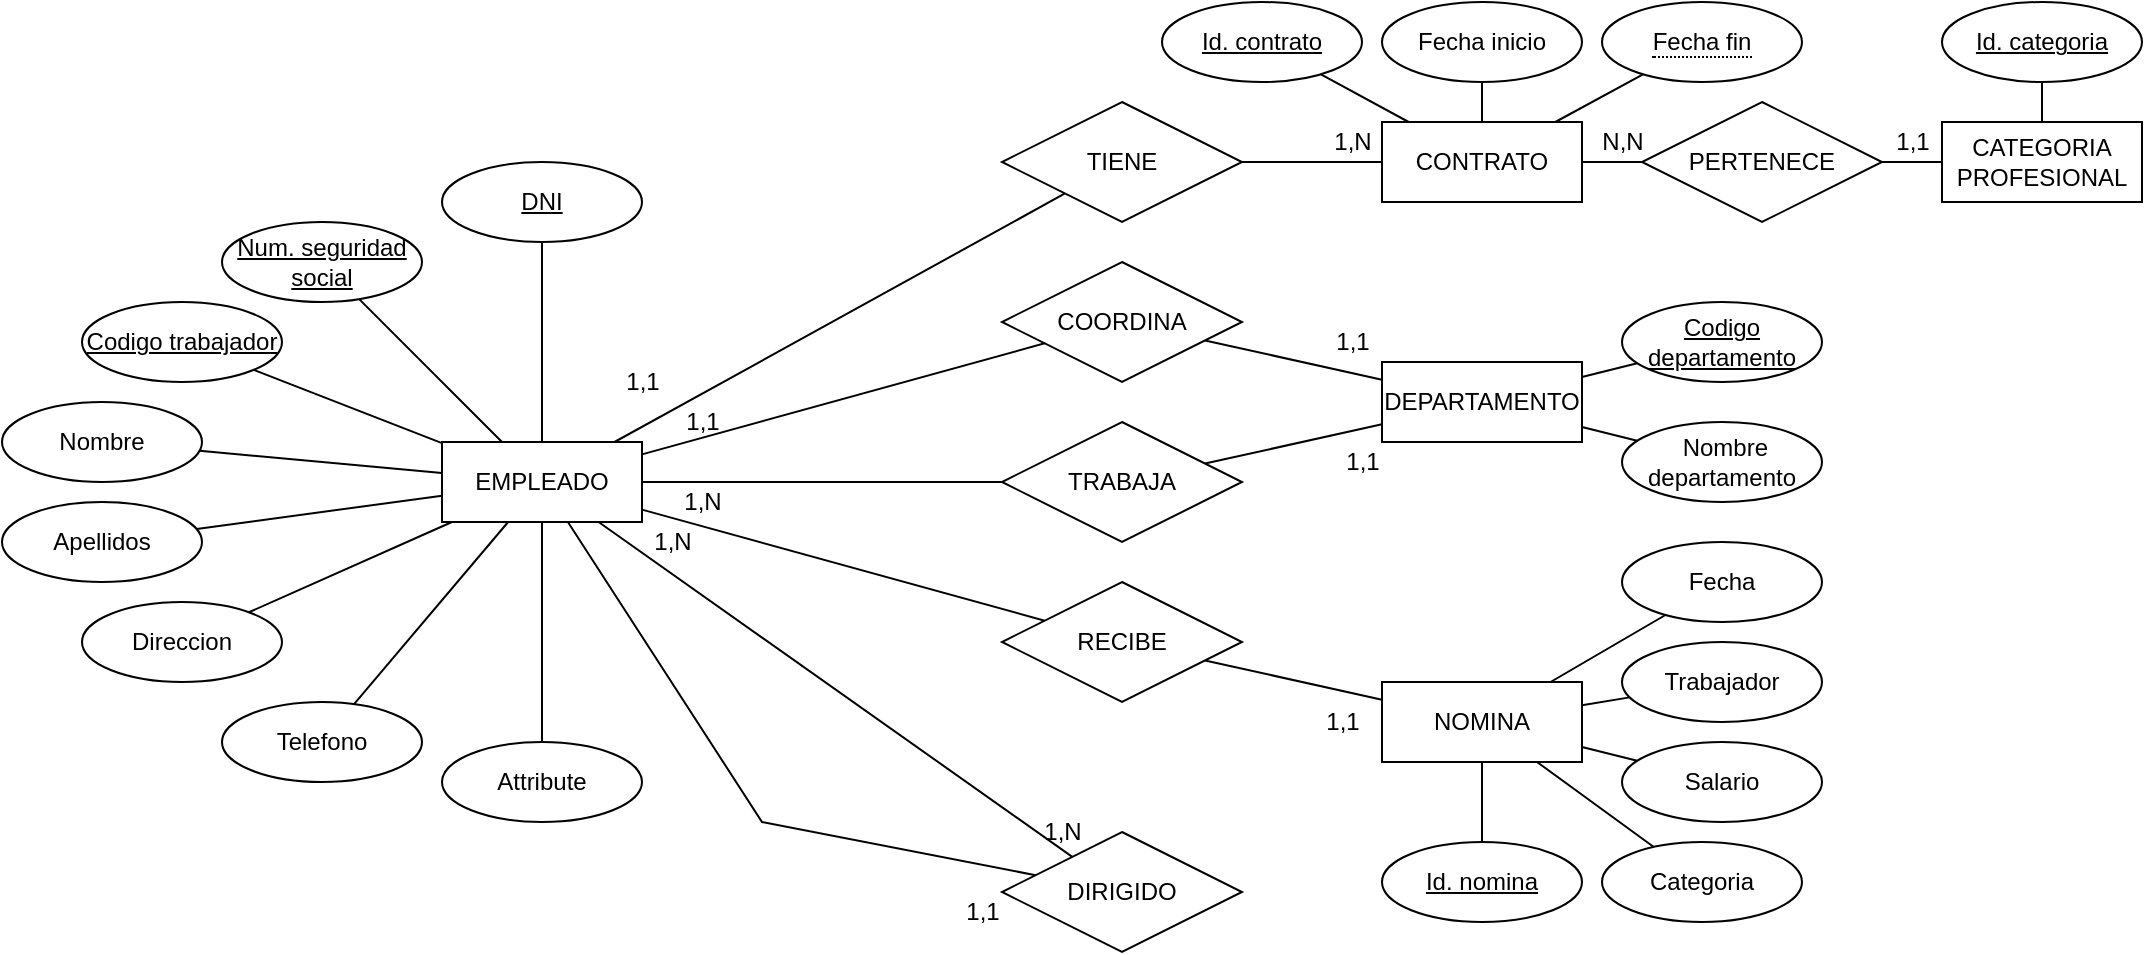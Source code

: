 <mxfile version="16.5.1" type="device"><diagram id="R2lEEEUBdFMjLlhIrx00" name="Page-1"><mxGraphModel dx="1958" dy="553" grid="1" gridSize="10" guides="1" tooltips="1" connect="1" arrows="1" fold="1" page="1" pageScale="1" pageWidth="850" pageHeight="1100" math="0" shadow="0" extFonts="Permanent Marker^https://fonts.googleapis.com/css?family=Permanent+Marker"><root><mxCell id="0"/><mxCell id="1" parent="0"/><mxCell id="-3U10sRxx3t83GBkW1ce-1" value="EMPLEADO" style="whiteSpace=wrap;html=1;align=center;" vertex="1" parent="1"><mxGeometry x="110" y="440" width="100" height="40" as="geometry"/></mxCell><mxCell id="-3U10sRxx3t83GBkW1ce-2" value="NOMINA" style="whiteSpace=wrap;html=1;align=center;" vertex="1" parent="1"><mxGeometry x="580" y="560" width="100" height="40" as="geometry"/></mxCell><mxCell id="-3U10sRxx3t83GBkW1ce-3" value="&lt;u&gt;Num. seguridad social&lt;/u&gt;" style="ellipse;whiteSpace=wrap;html=1;align=center;" vertex="1" parent="1"><mxGeometry y="330" width="100" height="40" as="geometry"/></mxCell><mxCell id="-3U10sRxx3t83GBkW1ce-4" value="&lt;u&gt;DNI&lt;/u&gt;" style="ellipse;whiteSpace=wrap;html=1;align=center;" vertex="1" parent="1"><mxGeometry x="110" y="300" width="100" height="40" as="geometry"/></mxCell><mxCell id="-3U10sRxx3t83GBkW1ce-5" value="&lt;u&gt;Codigo trabajador&lt;/u&gt;" style="ellipse;whiteSpace=wrap;html=1;align=center;" vertex="1" parent="1"><mxGeometry x="-70" y="370" width="100" height="40" as="geometry"/></mxCell><mxCell id="-3U10sRxx3t83GBkW1ce-6" value="Direccion" style="ellipse;whiteSpace=wrap;html=1;align=center;" vertex="1" parent="1"><mxGeometry x="-70" y="520" width="100" height="40" as="geometry"/></mxCell><mxCell id="-3U10sRxx3t83GBkW1ce-7" value="Nombre" style="ellipse;whiteSpace=wrap;html=1;align=center;" vertex="1" parent="1"><mxGeometry x="-110" y="420" width="100" height="40" as="geometry"/></mxCell><mxCell id="-3U10sRxx3t83GBkW1ce-8" value="Attribute" style="ellipse;whiteSpace=wrap;html=1;align=center;" vertex="1" parent="1"><mxGeometry x="110" y="590" width="100" height="40" as="geometry"/></mxCell><mxCell id="-3U10sRxx3t83GBkW1ce-9" value="Telefono" style="ellipse;whiteSpace=wrap;html=1;align=center;" vertex="1" parent="1"><mxGeometry y="570" width="100" height="40" as="geometry"/></mxCell><mxCell id="-3U10sRxx3t83GBkW1ce-10" value="Apellidos" style="ellipse;whiteSpace=wrap;html=1;align=center;" vertex="1" parent="1"><mxGeometry x="-110" y="470" width="100" height="40" as="geometry"/></mxCell><mxCell id="-3U10sRxx3t83GBkW1ce-11" value="" style="endArrow=none;html=1;rounded=0;" edge="1" parent="1" source="-3U10sRxx3t83GBkW1ce-4" target="-3U10sRxx3t83GBkW1ce-1"><mxGeometry relative="1" as="geometry"><mxPoint x="300" y="580" as="sourcePoint"/><mxPoint x="460" y="580" as="targetPoint"/></mxGeometry></mxCell><mxCell id="-3U10sRxx3t83GBkW1ce-13" value="" style="endArrow=none;html=1;rounded=0;" edge="1" parent="1" source="-3U10sRxx3t83GBkW1ce-8" target="-3U10sRxx3t83GBkW1ce-1"><mxGeometry relative="1" as="geometry"><mxPoint x="170" y="350" as="sourcePoint"/><mxPoint x="170" y="450" as="targetPoint"/></mxGeometry></mxCell><mxCell id="-3U10sRxx3t83GBkW1ce-14" value="" style="endArrow=none;html=1;rounded=0;" edge="1" parent="1" source="-3U10sRxx3t83GBkW1ce-3" target="-3U10sRxx3t83GBkW1ce-1"><mxGeometry relative="1" as="geometry"><mxPoint x="180" y="360" as="sourcePoint"/><mxPoint x="180" y="460" as="targetPoint"/></mxGeometry></mxCell><mxCell id="-3U10sRxx3t83GBkW1ce-15" value="" style="endArrow=none;html=1;rounded=0;" edge="1" parent="1" source="-3U10sRxx3t83GBkW1ce-5" target="-3U10sRxx3t83GBkW1ce-1"><mxGeometry relative="1" as="geometry"><mxPoint x="190" y="370" as="sourcePoint"/><mxPoint x="140" y="470" as="targetPoint"/></mxGeometry></mxCell><mxCell id="-3U10sRxx3t83GBkW1ce-16" value="" style="endArrow=none;html=1;rounded=0;" edge="1" parent="1" source="-3U10sRxx3t83GBkW1ce-1" target="-3U10sRxx3t83GBkW1ce-7"><mxGeometry relative="1" as="geometry"><mxPoint x="200" y="380" as="sourcePoint"/><mxPoint x="200" y="480" as="targetPoint"/></mxGeometry></mxCell><mxCell id="-3U10sRxx3t83GBkW1ce-17" value="" style="endArrow=none;html=1;rounded=0;" edge="1" parent="1" source="-3U10sRxx3t83GBkW1ce-1" target="-3U10sRxx3t83GBkW1ce-10"><mxGeometry relative="1" as="geometry"><mxPoint x="120" y="465.455" as="sourcePoint"/><mxPoint x="-1.243" y="454.432" as="targetPoint"/></mxGeometry></mxCell><mxCell id="-3U10sRxx3t83GBkW1ce-18" value="" style="endArrow=none;html=1;rounded=0;" edge="1" parent="1" source="-3U10sRxx3t83GBkW1ce-1" target="-3U10sRxx3t83GBkW1ce-6"><mxGeometry relative="1" as="geometry"><mxPoint x="130" y="475.455" as="sourcePoint"/><mxPoint x="8.757" y="464.432" as="targetPoint"/></mxGeometry></mxCell><mxCell id="-3U10sRxx3t83GBkW1ce-19" value="" style="endArrow=none;html=1;rounded=0;" edge="1" parent="1" source="-3U10sRxx3t83GBkW1ce-1" target="-3U10sRxx3t83GBkW1ce-9"><mxGeometry relative="1" as="geometry"><mxPoint x="140" y="485.455" as="sourcePoint"/><mxPoint x="18.757" y="474.432" as="targetPoint"/></mxGeometry></mxCell><mxCell id="-3U10sRxx3t83GBkW1ce-20" value="DEPARTAMENTO" style="whiteSpace=wrap;html=1;align=center;" vertex="1" parent="1"><mxGeometry x="580" y="400" width="100" height="40" as="geometry"/></mxCell><mxCell id="-3U10sRxx3t83GBkW1ce-21" value="COORDINA" style="shape=rhombus;perimeter=rhombusPerimeter;whiteSpace=wrap;html=1;align=center;" vertex="1" parent="1"><mxGeometry x="390" y="350" width="120" height="60" as="geometry"/></mxCell><mxCell id="-3U10sRxx3t83GBkW1ce-22" value="" style="endArrow=none;html=1;rounded=0;" edge="1" parent="1" source="-3U10sRxx3t83GBkW1ce-1" target="-3U10sRxx3t83GBkW1ce-21"><mxGeometry relative="1" as="geometry"><mxPoint x="300" y="580" as="sourcePoint"/><mxPoint x="460" y="580" as="targetPoint"/></mxGeometry></mxCell><mxCell id="-3U10sRxx3t83GBkW1ce-23" value="" style="endArrow=none;html=1;rounded=0;" edge="1" parent="1" source="-3U10sRxx3t83GBkW1ce-20" target="-3U10sRxx3t83GBkW1ce-21"><mxGeometry relative="1" as="geometry"><mxPoint x="330" y="430" as="sourcePoint"/><mxPoint x="400" y="430" as="targetPoint"/></mxGeometry></mxCell><mxCell id="-3U10sRxx3t83GBkW1ce-24" value="" style="endArrow=none;html=1;rounded=0;" edge="1" parent="1" source="-3U10sRxx3t83GBkW1ce-26" target="-3U10sRxx3t83GBkW1ce-1"><mxGeometry relative="1" as="geometry"><mxPoint x="230" y="480" as="sourcePoint"/><mxPoint x="300" y="480" as="targetPoint"/></mxGeometry></mxCell><mxCell id="-3U10sRxx3t83GBkW1ce-26" value="RECIBE" style="shape=rhombus;perimeter=rhombusPerimeter;whiteSpace=wrap;html=1;align=center;" vertex="1" parent="1"><mxGeometry x="390" y="510" width="120" height="60" as="geometry"/></mxCell><mxCell id="-3U10sRxx3t83GBkW1ce-27" value="" style="endArrow=none;html=1;rounded=0;" edge="1" parent="1" source="-3U10sRxx3t83GBkW1ce-2" target="-3U10sRxx3t83GBkW1ce-26"><mxGeometry relative="1" as="geometry"><mxPoint x="590" y="430" as="sourcePoint"/><mxPoint x="520" y="430" as="targetPoint"/></mxGeometry></mxCell><mxCell id="-3U10sRxx3t83GBkW1ce-28" value="TRABAJA" style="shape=rhombus;perimeter=rhombusPerimeter;whiteSpace=wrap;html=1;align=center;" vertex="1" parent="1"><mxGeometry x="390" y="430" width="120" height="60" as="geometry"/></mxCell><mxCell id="-3U10sRxx3t83GBkW1ce-29" value="" style="endArrow=none;html=1;rounded=0;" edge="1" parent="1" source="-3U10sRxx3t83GBkW1ce-20" target="-3U10sRxx3t83GBkW1ce-28"><mxGeometry relative="1" as="geometry"><mxPoint x="590" y="413.333" as="sourcePoint"/><mxPoint x="496" y="382" as="targetPoint"/></mxGeometry></mxCell><mxCell id="-3U10sRxx3t83GBkW1ce-30" value="" style="endArrow=none;html=1;rounded=0;" edge="1" parent="1" source="-3U10sRxx3t83GBkW1ce-28" target="-3U10sRxx3t83GBkW1ce-1"><mxGeometry relative="1" as="geometry"><mxPoint x="490" y="463.333" as="sourcePoint"/><mxPoint x="396" y="432" as="targetPoint"/></mxGeometry></mxCell><mxCell id="-3U10sRxx3t83GBkW1ce-31" value="DIRIGIDO" style="shape=rhombus;perimeter=rhombusPerimeter;whiteSpace=wrap;html=1;align=center;" vertex="1" parent="1"><mxGeometry x="390" y="635" width="120" height="60" as="geometry"/></mxCell><mxCell id="-3U10sRxx3t83GBkW1ce-32" value="&lt;u&gt;Codigo departamento&lt;/u&gt;" style="ellipse;whiteSpace=wrap;html=1;align=center;" vertex="1" parent="1"><mxGeometry x="700" y="370" width="100" height="40" as="geometry"/></mxCell><mxCell id="-3U10sRxx3t83GBkW1ce-33" value="&amp;nbsp;Nombre departamento" style="ellipse;whiteSpace=wrap;html=1;align=center;" vertex="1" parent="1"><mxGeometry x="700" y="430" width="100" height="40" as="geometry"/></mxCell><mxCell id="-3U10sRxx3t83GBkW1ce-34" value="" style="endArrow=none;html=1;rounded=0;" edge="1" parent="1" source="-3U10sRxx3t83GBkW1ce-31" target="-3U10sRxx3t83GBkW1ce-1"><mxGeometry relative="1" as="geometry"><mxPoint x="517.455" y="541.273" as="sourcePoint"/><mxPoint x="220" y="480.256" as="targetPoint"/></mxGeometry></mxCell><mxCell id="-3U10sRxx3t83GBkW1ce-35" value="" style="endArrow=none;html=1;rounded=0;" edge="1" parent="1" source="-3U10sRxx3t83GBkW1ce-31" target="-3U10sRxx3t83GBkW1ce-1"><mxGeometry relative="1" as="geometry"><mxPoint x="530" y="640" as="sourcePoint"/><mxPoint x="230" y="490.256" as="targetPoint"/><Array as="points"><mxPoint x="270" y="630"/></Array></mxGeometry></mxCell><mxCell id="-3U10sRxx3t83GBkW1ce-36" value="TIENE" style="shape=rhombus;perimeter=rhombusPerimeter;whiteSpace=wrap;html=1;align=center;" vertex="1" parent="1"><mxGeometry x="390" y="270" width="120" height="60" as="geometry"/></mxCell><mxCell id="-3U10sRxx3t83GBkW1ce-37" value="" style="endArrow=none;html=1;rounded=0;" edge="1" parent="1" source="-3U10sRxx3t83GBkW1ce-1" target="-3U10sRxx3t83GBkW1ce-36"><mxGeometry relative="1" as="geometry"><mxPoint x="220" y="459.744" as="sourcePoint"/><mxPoint x="517.455" y="398.727" as="targetPoint"/></mxGeometry></mxCell><mxCell id="-3U10sRxx3t83GBkW1ce-39" value="CONTRATO" style="whiteSpace=wrap;html=1;align=center;" vertex="1" parent="1"><mxGeometry x="580" y="280" width="100" height="40" as="geometry"/></mxCell><mxCell id="-3U10sRxx3t83GBkW1ce-40" value="Fecha inicio" style="ellipse;whiteSpace=wrap;html=1;align=center;" vertex="1" parent="1"><mxGeometry x="580" y="220" width="100" height="40" as="geometry"/></mxCell><mxCell id="-3U10sRxx3t83GBkW1ce-43" value="&lt;span style=&quot;border-bottom: 1px dotted&quot;&gt;Fecha fin&lt;/span&gt;" style="ellipse;whiteSpace=wrap;html=1;align=center;" vertex="1" parent="1"><mxGeometry x="690" y="220" width="100" height="40" as="geometry"/></mxCell><mxCell id="-3U10sRxx3t83GBkW1ce-44" value="Fecha" style="ellipse;whiteSpace=wrap;html=1;align=center;" vertex="1" parent="1"><mxGeometry x="700" y="490" width="100" height="40" as="geometry"/></mxCell><mxCell id="-3U10sRxx3t83GBkW1ce-45" value="Categoria" style="ellipse;whiteSpace=wrap;html=1;align=center;" vertex="1" parent="1"><mxGeometry x="690" y="640" width="100" height="40" as="geometry"/></mxCell><mxCell id="-3U10sRxx3t83GBkW1ce-46" value="Trabajador" style="ellipse;whiteSpace=wrap;html=1;align=center;" vertex="1" parent="1"><mxGeometry x="700" y="540" width="100" height="40" as="geometry"/></mxCell><mxCell id="-3U10sRxx3t83GBkW1ce-47" value="Salario" style="ellipse;whiteSpace=wrap;html=1;align=center;" vertex="1" parent="1"><mxGeometry x="700" y="590" width="100" height="40" as="geometry"/></mxCell><mxCell id="-3U10sRxx3t83GBkW1ce-48" value="CATEGORIA PROFESIONAL" style="whiteSpace=wrap;html=1;align=center;" vertex="1" parent="1"><mxGeometry x="860" y="280" width="100" height="40" as="geometry"/></mxCell><mxCell id="-3U10sRxx3t83GBkW1ce-49" value="PERTENECE" style="shape=rhombus;perimeter=rhombusPerimeter;whiteSpace=wrap;html=1;align=center;" vertex="1" parent="1"><mxGeometry x="710" y="270" width="120" height="60" as="geometry"/></mxCell><mxCell id="-3U10sRxx3t83GBkW1ce-50" value="&lt;u&gt;Id. contrato&lt;/u&gt;" style="ellipse;whiteSpace=wrap;html=1;align=center;" vertex="1" parent="1"><mxGeometry x="470" y="220" width="100" height="40" as="geometry"/></mxCell><mxCell id="-3U10sRxx3t83GBkW1ce-51" value="&lt;u&gt;Id. categoria&lt;/u&gt;" style="ellipse;whiteSpace=wrap;html=1;align=center;" vertex="1" parent="1"><mxGeometry x="860" y="220" width="100" height="40" as="geometry"/></mxCell><mxCell id="-3U10sRxx3t83GBkW1ce-52" value="" style="endArrow=none;html=1;rounded=0;" edge="1" parent="1" source="-3U10sRxx3t83GBkW1ce-2" target="-3U10sRxx3t83GBkW1ce-45"><mxGeometry relative="1" as="geometry"><mxPoint x="590" y="578.889" as="sourcePoint"/><mxPoint x="501.538" y="559.231" as="targetPoint"/></mxGeometry></mxCell><mxCell id="-3U10sRxx3t83GBkW1ce-53" value="" style="endArrow=none;html=1;rounded=0;" edge="1" parent="1" source="-3U10sRxx3t83GBkW1ce-2" target="-3U10sRxx3t83GBkW1ce-47"><mxGeometry relative="1" as="geometry"><mxPoint x="600" y="588.889" as="sourcePoint"/><mxPoint x="511.538" y="569.231" as="targetPoint"/></mxGeometry></mxCell><mxCell id="-3U10sRxx3t83GBkW1ce-54" value="" style="endArrow=none;html=1;rounded=0;" edge="1" parent="1" source="-3U10sRxx3t83GBkW1ce-2" target="-3U10sRxx3t83GBkW1ce-46"><mxGeometry relative="1" as="geometry"><mxPoint x="610" y="598.889" as="sourcePoint"/><mxPoint x="521.538" y="579.231" as="targetPoint"/></mxGeometry></mxCell><mxCell id="-3U10sRxx3t83GBkW1ce-55" value="" style="endArrow=none;html=1;rounded=0;" edge="1" parent="1" source="-3U10sRxx3t83GBkW1ce-2" target="-3U10sRxx3t83GBkW1ce-44"><mxGeometry relative="1" as="geometry"><mxPoint x="620" y="608.889" as="sourcePoint"/><mxPoint x="531.538" y="589.231" as="targetPoint"/></mxGeometry></mxCell><mxCell id="-3U10sRxx3t83GBkW1ce-56" value="" style="endArrow=none;html=1;rounded=0;" edge="1" parent="1" source="-3U10sRxx3t83GBkW1ce-33" target="-3U10sRxx3t83GBkW1ce-20"><mxGeometry relative="1" as="geometry"><mxPoint x="630" y="618.889" as="sourcePoint"/><mxPoint x="541.538" y="599.231" as="targetPoint"/></mxGeometry></mxCell><mxCell id="-3U10sRxx3t83GBkW1ce-57" value="" style="endArrow=none;html=1;rounded=0;" edge="1" parent="1" source="-3U10sRxx3t83GBkW1ce-32" target="-3U10sRxx3t83GBkW1ce-20"><mxGeometry relative="1" as="geometry"><mxPoint x="640" y="628.889" as="sourcePoint"/><mxPoint x="551.538" y="609.231" as="targetPoint"/></mxGeometry></mxCell><mxCell id="-3U10sRxx3t83GBkW1ce-58" value="" style="endArrow=none;html=1;rounded=0;" edge="1" parent="1" source="-3U10sRxx3t83GBkW1ce-36" target="-3U10sRxx3t83GBkW1ce-39"><mxGeometry relative="1" as="geometry"><mxPoint x="650" y="638.889" as="sourcePoint"/><mxPoint x="561.538" y="619.231" as="targetPoint"/></mxGeometry></mxCell><mxCell id="-3U10sRxx3t83GBkW1ce-59" value="" style="endArrow=none;html=1;rounded=0;" edge="1" parent="1" source="-3U10sRxx3t83GBkW1ce-49" target="-3U10sRxx3t83GBkW1ce-39"><mxGeometry relative="1" as="geometry"><mxPoint x="520" y="310" as="sourcePoint"/><mxPoint x="590" y="310" as="targetPoint"/></mxGeometry></mxCell><mxCell id="-3U10sRxx3t83GBkW1ce-61" value="" style="endArrow=none;html=1;rounded=0;" edge="1" parent="1" source="-3U10sRxx3t83GBkW1ce-39" target="-3U10sRxx3t83GBkW1ce-40"><mxGeometry relative="1" as="geometry"><mxPoint x="540" y="330" as="sourcePoint"/><mxPoint x="610" y="330" as="targetPoint"/></mxGeometry></mxCell><mxCell id="-3U10sRxx3t83GBkW1ce-62" value="" style="endArrow=none;html=1;rounded=0;" edge="1" parent="1" source="-3U10sRxx3t83GBkW1ce-43" target="-3U10sRxx3t83GBkW1ce-39"><mxGeometry relative="1" as="geometry"><mxPoint x="550" y="340" as="sourcePoint"/><mxPoint x="620" y="340" as="targetPoint"/></mxGeometry></mxCell><mxCell id="-3U10sRxx3t83GBkW1ce-64" value="" style="endArrow=none;html=1;rounded=0;" edge="1" parent="1" source="-3U10sRxx3t83GBkW1ce-50" target="-3U10sRxx3t83GBkW1ce-39"><mxGeometry relative="1" as="geometry"><mxPoint x="560" y="350" as="sourcePoint"/><mxPoint x="630" y="350" as="targetPoint"/></mxGeometry></mxCell><mxCell id="-3U10sRxx3t83GBkW1ce-65" value="" style="endArrow=none;html=1;rounded=0;" edge="1" parent="1" source="-3U10sRxx3t83GBkW1ce-48" target="-3U10sRxx3t83GBkW1ce-51"><mxGeometry relative="1" as="geometry"><mxPoint x="570" y="360" as="sourcePoint"/><mxPoint x="640" y="360" as="targetPoint"/></mxGeometry></mxCell><mxCell id="-3U10sRxx3t83GBkW1ce-66" value="1,N" style="text;html=1;align=center;verticalAlign=middle;resizable=0;points=[];autosize=1;strokeColor=none;fillColor=none;" vertex="1" parent="1"><mxGeometry x="405" y="625" width="30" height="20" as="geometry"/></mxCell><mxCell id="-3U10sRxx3t83GBkW1ce-67" value="1,1" style="text;html=1;align=center;verticalAlign=middle;resizable=0;points=[];autosize=1;strokeColor=none;fillColor=none;" vertex="1" parent="1"><mxGeometry x="365" y="665" width="30" height="20" as="geometry"/></mxCell><mxCell id="-3U10sRxx3t83GBkW1ce-68" value="1,1" style="text;html=1;align=center;verticalAlign=middle;resizable=0;points=[];autosize=1;strokeColor=none;fillColor=none;" vertex="1" parent="1"><mxGeometry x="545" y="570" width="30" height="20" as="geometry"/></mxCell><mxCell id="-3U10sRxx3t83GBkW1ce-69" value="1,N" style="text;html=1;align=center;verticalAlign=middle;resizable=0;points=[];autosize=1;strokeColor=none;fillColor=none;" vertex="1" parent="1"><mxGeometry x="210" y="480" width="30" height="20" as="geometry"/></mxCell><mxCell id="-3U10sRxx3t83GBkW1ce-70" value="1,N" style="text;html=1;align=center;verticalAlign=middle;resizable=0;points=[];autosize=1;strokeColor=none;fillColor=none;" vertex="1" parent="1"><mxGeometry x="225" y="460" width="30" height="20" as="geometry"/></mxCell><mxCell id="-3U10sRxx3t83GBkW1ce-71" value="1,1" style="text;html=1;align=center;verticalAlign=middle;resizable=0;points=[];autosize=1;strokeColor=none;fillColor=none;" vertex="1" parent="1"><mxGeometry x="225" y="420" width="30" height="20" as="geometry"/></mxCell><mxCell id="-3U10sRxx3t83GBkW1ce-72" value="1,1" style="text;html=1;align=center;verticalAlign=middle;resizable=0;points=[];autosize=1;strokeColor=none;fillColor=none;" vertex="1" parent="1"><mxGeometry x="550" y="380" width="30" height="20" as="geometry"/></mxCell><mxCell id="-3U10sRxx3t83GBkW1ce-73" value="1,1" style="text;html=1;align=center;verticalAlign=middle;resizable=0;points=[];autosize=1;strokeColor=none;fillColor=none;" vertex="1" parent="1"><mxGeometry x="555" y="440" width="30" height="20" as="geometry"/></mxCell><mxCell id="-3U10sRxx3t83GBkW1ce-74" value="1,1" style="text;html=1;align=center;verticalAlign=middle;resizable=0;points=[];autosize=1;strokeColor=none;fillColor=none;" vertex="1" parent="1"><mxGeometry x="195" y="400" width="30" height="20" as="geometry"/></mxCell><mxCell id="-3U10sRxx3t83GBkW1ce-75" value="1,N" style="text;html=1;align=center;verticalAlign=middle;resizable=0;points=[];autosize=1;strokeColor=none;fillColor=none;" vertex="1" parent="1"><mxGeometry x="550" y="280" width="30" height="20" as="geometry"/></mxCell><mxCell id="-3U10sRxx3t83GBkW1ce-76" value="N,N" style="text;html=1;align=center;verticalAlign=middle;resizable=0;points=[];autosize=1;strokeColor=none;fillColor=none;" vertex="1" parent="1"><mxGeometry x="680" y="280" width="40" height="20" as="geometry"/></mxCell><mxCell id="-3U10sRxx3t83GBkW1ce-78" value="1,1" style="text;html=1;align=center;verticalAlign=middle;resizable=0;points=[];autosize=1;strokeColor=none;fillColor=none;" vertex="1" parent="1"><mxGeometry x="830" y="280" width="30" height="20" as="geometry"/></mxCell><mxCell id="-3U10sRxx3t83GBkW1ce-79" value="&lt;u&gt;Id. nomina&lt;/u&gt;" style="ellipse;whiteSpace=wrap;html=1;align=center;" vertex="1" parent="1"><mxGeometry x="580" y="640" width="100" height="40" as="geometry"/></mxCell><mxCell id="-3U10sRxx3t83GBkW1ce-80" value="" style="endArrow=none;html=1;rounded=0;" edge="1" parent="1" source="-3U10sRxx3t83GBkW1ce-2" target="-3U10sRxx3t83GBkW1ce-79"><mxGeometry relative="1" as="geometry"><mxPoint x="670" y="610" as="sourcePoint"/><mxPoint x="734.275" y="652.85" as="targetPoint"/></mxGeometry></mxCell><mxCell id="-3U10sRxx3t83GBkW1ce-81" value="" style="endArrow=none;html=1;rounded=0;" edge="1" parent="1" source="-3U10sRxx3t83GBkW1ce-48" target="-3U10sRxx3t83GBkW1ce-49"><mxGeometry relative="1" as="geometry"><mxPoint x="520" y="310" as="sourcePoint"/><mxPoint x="590" y="310" as="targetPoint"/></mxGeometry></mxCell></root></mxGraphModel></diagram></mxfile>